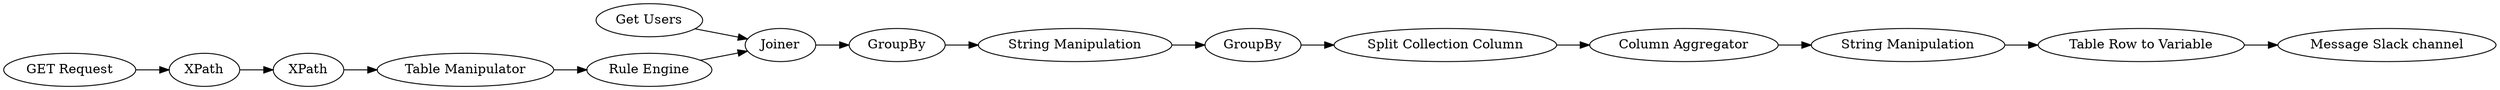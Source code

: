digraph {
	4 -> 7
	20 -> 23
	23 -> 24
	9 -> 17
	1 -> 2
	3 -> 4
	22 -> 20
	24 -> 19
	21 -> 22
	17 -> 18
	2 -> 3
	18 -> 21
	5 -> 9
	7 -> 9
	5 [label="Get Users"]
	24 [label="Table Row to Variable"]
	20 [label="Column Aggregator"]
	1 [label="GET Request"]
	7 [label="Rule Engine"]
	22 [label="Split Collection Column"]
	9 [label=Joiner]
	23 [label="String Manipulation"]
	4 [label="Table Manipulator"]
	18 [label="String Manipulation"]
	21 [label=GroupBy]
	17 [label=GroupBy]
	3 [label=XPath]
	2 [label=XPath]
	19 [label="Message Slack channel"]
	rankdir=LR
}
